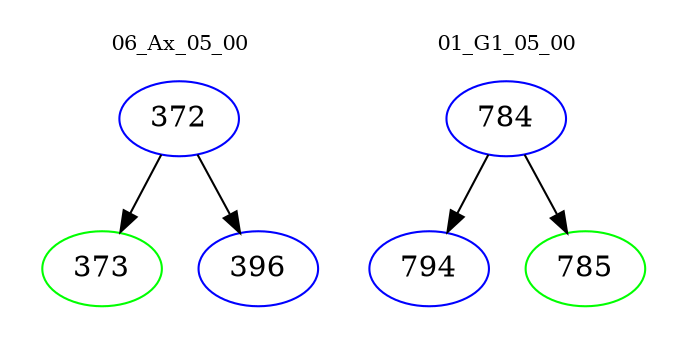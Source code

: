 digraph{
subgraph cluster_0 {
color = white
label = "06_Ax_05_00";
fontsize=10;
T0_372 [label="372", color="blue"]
T0_372 -> T0_373 [color="black"]
T0_373 [label="373", color="green"]
T0_372 -> T0_396 [color="black"]
T0_396 [label="396", color="blue"]
}
subgraph cluster_1 {
color = white
label = "01_G1_05_00";
fontsize=10;
T1_784 [label="784", color="blue"]
T1_784 -> T1_794 [color="black"]
T1_794 [label="794", color="blue"]
T1_784 -> T1_785 [color="black"]
T1_785 [label="785", color="green"]
}
}
